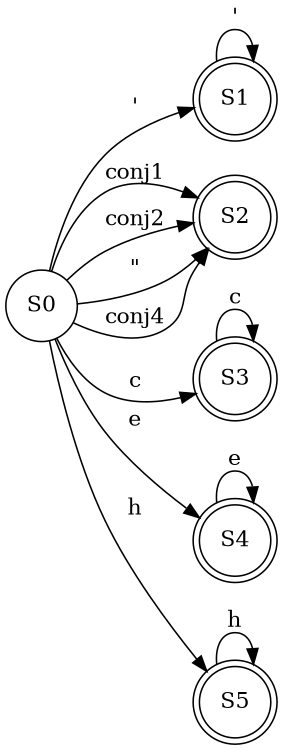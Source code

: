digraph finite_state_machine {
rankdir = LR;
size = "8,5"
node [shape = circle];
S0
node [shape = doublecircle];
S1 S2 S3 S4 S5 ;
node [shape = circle];
S0 -> S1[ label = "\'" ];
S0 -> S2[ label = "conj1" ];
S0 -> S3[ label = "c" ];
S0 -> S2[ label = "conj2" ];
S0 -> S4[ label = "e" ];
S0 -> S2[ label = "\"" ];
S0 -> S2[ label = "conj4" ];
S0 -> S5[ label = "h" ];
S1 -> S1[ label = "\'" ];
S3 -> S3[ label = "c" ];
S4 -> S4[ label = "e" ];
S5 -> S5[ label = "h" ];
}
